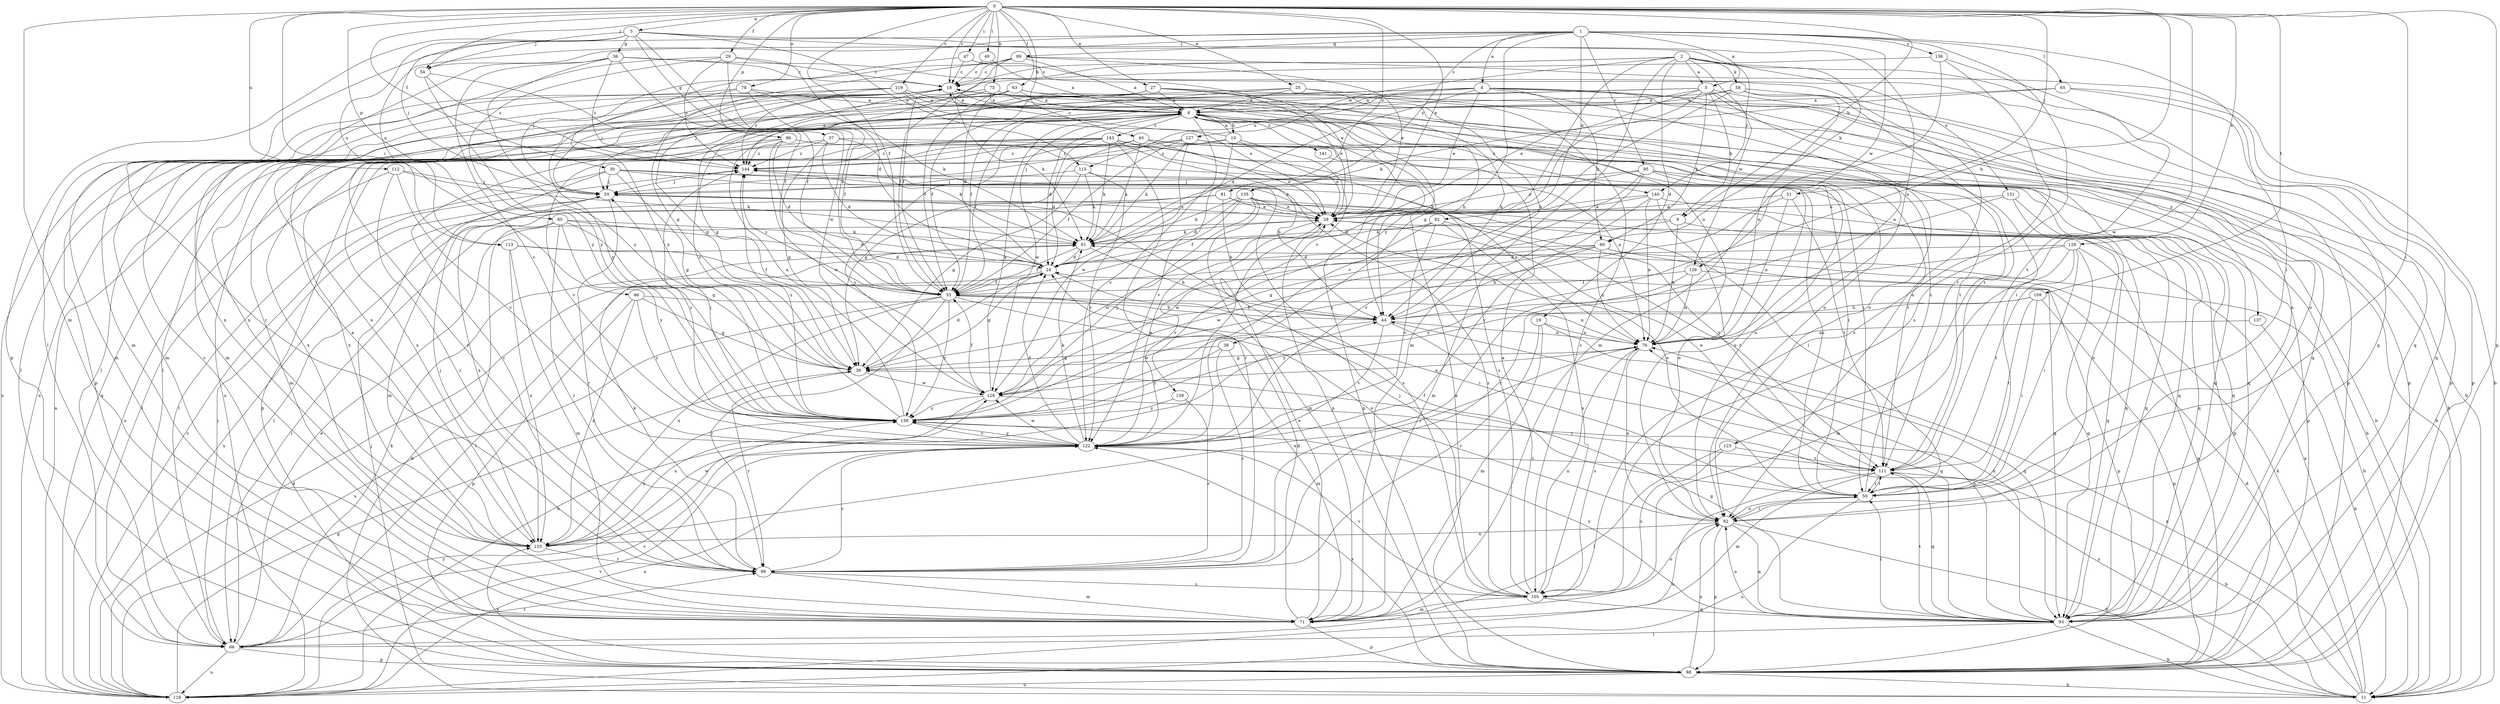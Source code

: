 strict digraph  {
0;
1;
2;
3;
4;
5;
6;
9;
10;
11;
18;
19;
24;
25;
27;
28;
29;
30;
33;
36;
37;
38;
39;
40;
44;
46;
47;
49;
50;
51;
54;
55;
58;
60;
61;
63;
65;
66;
71;
75;
76;
78;
81;
82;
85;
86;
88;
89;
92;
93;
95;
99;
105;
109;
111;
112;
113;
115;
116;
119;
122;
123;
126;
127;
128;
129;
131;
133;
135;
136;
137;
138;
139;
140;
141;
143;
144;
0 -> 3  [label=a];
0 -> 9  [label=b];
0 -> 18  [label=c];
0 -> 25  [label=e];
0 -> 27  [label=e];
0 -> 28  [label=e];
0 -> 29  [label=f];
0 -> 30  [label=f];
0 -> 33  [label=f];
0 -> 40  [label=h];
0 -> 44  [label=h];
0 -> 46  [label=i];
0 -> 47  [label=i];
0 -> 49  [label=i];
0 -> 50  [label=i];
0 -> 51  [label=j];
0 -> 54  [label=j];
0 -> 63  [label=l];
0 -> 71  [label=m];
0 -> 75  [label=n];
0 -> 78  [label=o];
0 -> 81  [label=o];
0 -> 85  [label=p];
0 -> 86  [label=p];
0 -> 88  [label=p];
0 -> 109  [label=t];
0 -> 112  [label=u];
0 -> 119  [label=v];
0 -> 123  [label=w];
0 -> 129  [label=x];
1 -> 4  [label=a];
1 -> 5  [label=a];
1 -> 50  [label=i];
1 -> 54  [label=j];
1 -> 65  [label=l];
1 -> 66  [label=l];
1 -> 89  [label=q];
1 -> 92  [label=q];
1 -> 95  [label=r];
1 -> 105  [label=s];
1 -> 113  [label=u];
1 -> 122  [label=v];
1 -> 126  [label=w];
1 -> 135  [label=y];
1 -> 136  [label=y];
2 -> 5  [label=a];
2 -> 18  [label=c];
2 -> 19  [label=d];
2 -> 33  [label=f];
2 -> 58  [label=k];
2 -> 71  [label=m];
2 -> 111  [label=t];
2 -> 126  [label=w];
2 -> 127  [label=w];
2 -> 131  [label=x];
2 -> 139  [label=z];
2 -> 140  [label=z];
3 -> 36  [label=g];
3 -> 37  [label=g];
3 -> 54  [label=j];
3 -> 55  [label=j];
3 -> 60  [label=k];
3 -> 76  [label=n];
3 -> 88  [label=p];
3 -> 113  [label=u];
3 -> 115  [label=u];
3 -> 128  [label=w];
4 -> 6  [label=a];
4 -> 24  [label=d];
4 -> 28  [label=e];
4 -> 60  [label=k];
4 -> 76  [label=n];
4 -> 82  [label=o];
4 -> 93  [label=q];
4 -> 115  [label=u];
4 -> 116  [label=u];
4 -> 133  [label=x];
4 -> 137  [label=y];
5 -> 6  [label=a];
5 -> 9  [label=b];
5 -> 28  [label=e];
5 -> 38  [label=g];
5 -> 50  [label=i];
5 -> 60  [label=k];
5 -> 66  [label=l];
5 -> 82  [label=o];
5 -> 88  [label=p];
5 -> 116  [label=u];
6 -> 10  [label=b];
6 -> 11  [label=b];
6 -> 24  [label=d];
6 -> 33  [label=f];
6 -> 50  [label=i];
6 -> 99  [label=r];
6 -> 111  [label=t];
6 -> 122  [label=v];
6 -> 128  [label=w];
6 -> 140  [label=z];
6 -> 141  [label=z];
6 -> 143  [label=z];
9 -> 39  [label=g];
9 -> 61  [label=k];
9 -> 76  [label=n];
9 -> 93  [label=q];
10 -> 6  [label=a];
10 -> 18  [label=c];
10 -> 28  [label=e];
10 -> 88  [label=p];
10 -> 122  [label=v];
10 -> 133  [label=x];
10 -> 144  [label=z];
11 -> 24  [label=d];
11 -> 28  [label=e];
11 -> 55  [label=j];
11 -> 61  [label=k];
11 -> 76  [label=n];
11 -> 138  [label=y];
18 -> 6  [label=a];
18 -> 11  [label=b];
18 -> 39  [label=g];
18 -> 71  [label=m];
18 -> 76  [label=n];
18 -> 82  [label=o];
18 -> 88  [label=p];
18 -> 133  [label=x];
19 -> 71  [label=m];
19 -> 76  [label=n];
19 -> 93  [label=q];
19 -> 99  [label=r];
24 -> 33  [label=f];
24 -> 39  [label=g];
24 -> 50  [label=i];
25 -> 6  [label=a];
25 -> 33  [label=f];
25 -> 39  [label=g];
25 -> 44  [label=h];
25 -> 88  [label=p];
27 -> 6  [label=a];
27 -> 28  [label=e];
27 -> 33  [label=f];
27 -> 44  [label=h];
27 -> 66  [label=l];
27 -> 71  [label=m];
27 -> 105  [label=s];
28 -> 61  [label=k];
28 -> 122  [label=v];
28 -> 128  [label=w];
29 -> 18  [label=c];
29 -> 24  [label=d];
29 -> 33  [label=f];
29 -> 71  [label=m];
29 -> 138  [label=y];
29 -> 144  [label=z];
30 -> 28  [label=e];
30 -> 39  [label=g];
30 -> 55  [label=j];
30 -> 66  [label=l];
30 -> 71  [label=m];
30 -> 93  [label=q];
30 -> 105  [label=s];
33 -> 44  [label=h];
33 -> 76  [label=n];
33 -> 82  [label=o];
33 -> 99  [label=r];
33 -> 116  [label=u];
33 -> 133  [label=x];
33 -> 138  [label=y];
33 -> 144  [label=z];
36 -> 18  [label=c];
36 -> 33  [label=f];
36 -> 82  [label=o];
36 -> 99  [label=r];
36 -> 122  [label=v];
36 -> 138  [label=y];
36 -> 144  [label=z];
37 -> 24  [label=d];
37 -> 39  [label=g];
37 -> 61  [label=k];
37 -> 93  [label=q];
37 -> 99  [label=r];
37 -> 144  [label=z];
38 -> 39  [label=g];
38 -> 71  [label=m];
38 -> 99  [label=r];
38 -> 138  [label=y];
39 -> 24  [label=d];
39 -> 99  [label=r];
39 -> 128  [label=w];
40 -> 11  [label=b];
40 -> 28  [label=e];
40 -> 39  [label=g];
40 -> 61  [label=k];
40 -> 82  [label=o];
40 -> 88  [label=p];
40 -> 111  [label=t];
40 -> 122  [label=v];
40 -> 144  [label=z];
44 -> 76  [label=n];
44 -> 93  [label=q];
44 -> 122  [label=v];
44 -> 128  [label=w];
46 -> 39  [label=g];
46 -> 44  [label=h];
46 -> 88  [label=p];
46 -> 133  [label=x];
46 -> 138  [label=y];
47 -> 18  [label=c];
47 -> 28  [label=e];
47 -> 93  [label=q];
47 -> 138  [label=y];
49 -> 6  [label=a];
49 -> 18  [label=c];
50 -> 18  [label=c];
50 -> 28  [label=e];
50 -> 33  [label=f];
50 -> 82  [label=o];
50 -> 111  [label=t];
50 -> 116  [label=u];
50 -> 144  [label=z];
51 -> 28  [label=e];
51 -> 76  [label=n];
51 -> 111  [label=t];
51 -> 138  [label=y];
54 -> 33  [label=f];
54 -> 138  [label=y];
54 -> 144  [label=z];
55 -> 28  [label=e];
55 -> 93  [label=q];
55 -> 99  [label=r];
58 -> 6  [label=a];
58 -> 76  [label=n];
58 -> 88  [label=p];
58 -> 111  [label=t];
58 -> 116  [label=u];
58 -> 122  [label=v];
60 -> 11  [label=b];
60 -> 24  [label=d];
60 -> 44  [label=h];
60 -> 66  [label=l];
60 -> 76  [label=n];
60 -> 93  [label=q];
60 -> 128  [label=w];
61 -> 24  [label=d];
61 -> 33  [label=f];
61 -> 44  [label=h];
63 -> 6  [label=a];
63 -> 24  [label=d];
63 -> 33  [label=f];
63 -> 44  [label=h];
63 -> 66  [label=l];
63 -> 82  [label=o];
63 -> 133  [label=x];
65 -> 6  [label=a];
65 -> 61  [label=k];
65 -> 88  [label=p];
65 -> 93  [label=q];
66 -> 28  [label=e];
66 -> 55  [label=j];
66 -> 61  [label=k];
66 -> 88  [label=p];
66 -> 99  [label=r];
66 -> 116  [label=u];
66 -> 122  [label=v];
71 -> 18  [label=c];
71 -> 24  [label=d];
71 -> 28  [label=e];
71 -> 88  [label=p];
75 -> 6  [label=a];
75 -> 44  [label=h];
75 -> 55  [label=j];
75 -> 61  [label=k];
75 -> 144  [label=z];
76 -> 39  [label=g];
76 -> 82  [label=o];
76 -> 105  [label=s];
76 -> 133  [label=x];
78 -> 6  [label=a];
78 -> 33  [label=f];
78 -> 61  [label=k];
78 -> 71  [label=m];
78 -> 138  [label=y];
81 -> 28  [label=e];
81 -> 44  [label=h];
81 -> 66  [label=l];
81 -> 111  [label=t];
81 -> 133  [label=x];
82 -> 11  [label=b];
82 -> 50  [label=i];
82 -> 88  [label=p];
82 -> 93  [label=q];
82 -> 133  [label=x];
85 -> 11  [label=b];
85 -> 24  [label=d];
85 -> 39  [label=g];
85 -> 61  [label=k];
85 -> 66  [label=l];
85 -> 99  [label=r];
85 -> 138  [label=y];
86 -> 24  [label=d];
86 -> 50  [label=i];
86 -> 71  [label=m];
86 -> 128  [label=w];
86 -> 133  [label=x];
86 -> 144  [label=z];
88 -> 6  [label=a];
88 -> 11  [label=b];
88 -> 82  [label=o];
88 -> 116  [label=u];
88 -> 122  [label=v];
88 -> 133  [label=x];
89 -> 6  [label=a];
89 -> 11  [label=b];
89 -> 18  [label=c];
89 -> 28  [label=e];
89 -> 33  [label=f];
89 -> 39  [label=g];
89 -> 55  [label=j];
92 -> 61  [label=k];
92 -> 105  [label=s];
92 -> 111  [label=t];
92 -> 122  [label=v];
92 -> 128  [label=w];
93 -> 11  [label=b];
93 -> 39  [label=g];
93 -> 44  [label=h];
93 -> 50  [label=i];
93 -> 66  [label=l];
93 -> 76  [label=n];
93 -> 82  [label=o];
93 -> 111  [label=t];
93 -> 138  [label=y];
95 -> 11  [label=b];
95 -> 28  [label=e];
95 -> 55  [label=j];
95 -> 71  [label=m];
95 -> 88  [label=p];
95 -> 93  [label=q];
95 -> 122  [label=v];
99 -> 61  [label=k];
99 -> 71  [label=m];
99 -> 105  [label=s];
99 -> 122  [label=v];
105 -> 6  [label=a];
105 -> 55  [label=j];
105 -> 71  [label=m];
105 -> 76  [label=n];
105 -> 82  [label=o];
105 -> 93  [label=q];
105 -> 122  [label=v];
105 -> 144  [label=z];
109 -> 44  [label=h];
109 -> 50  [label=i];
109 -> 88  [label=p];
109 -> 111  [label=t];
109 -> 138  [label=y];
111 -> 11  [label=b];
111 -> 28  [label=e];
111 -> 50  [label=i];
111 -> 71  [label=m];
111 -> 93  [label=q];
111 -> 116  [label=u];
112 -> 55  [label=j];
112 -> 61  [label=k];
112 -> 66  [label=l];
112 -> 99  [label=r];
112 -> 122  [label=v];
113 -> 24  [label=d];
113 -> 33  [label=f];
113 -> 71  [label=m];
113 -> 133  [label=x];
115 -> 39  [label=g];
115 -> 55  [label=j];
115 -> 61  [label=k];
115 -> 82  [label=o];
115 -> 122  [label=v];
116 -> 6  [label=a];
116 -> 24  [label=d];
116 -> 39  [label=g];
116 -> 44  [label=h];
116 -> 122  [label=v];
116 -> 138  [label=y];
116 -> 144  [label=z];
119 -> 6  [label=a];
119 -> 28  [label=e];
119 -> 55  [label=j];
119 -> 111  [label=t];
119 -> 116  [label=u];
119 -> 144  [label=z];
122 -> 24  [label=d];
122 -> 28  [label=e];
122 -> 61  [label=k];
122 -> 111  [label=t];
122 -> 116  [label=u];
122 -> 128  [label=w];
122 -> 138  [label=y];
122 -> 144  [label=z];
123 -> 66  [label=l];
123 -> 105  [label=s];
123 -> 111  [label=t];
126 -> 33  [label=f];
126 -> 76  [label=n];
126 -> 88  [label=p];
126 -> 99  [label=r];
127 -> 11  [label=b];
127 -> 33  [label=f];
127 -> 55  [label=j];
127 -> 61  [label=k];
127 -> 93  [label=q];
127 -> 128  [label=w];
127 -> 144  [label=z];
128 -> 6  [label=a];
128 -> 33  [label=f];
128 -> 76  [label=n];
128 -> 111  [label=t];
128 -> 133  [label=x];
128 -> 138  [label=y];
129 -> 24  [label=d];
129 -> 50  [label=i];
129 -> 71  [label=m];
129 -> 88  [label=p];
129 -> 93  [label=q];
129 -> 111  [label=t];
129 -> 138  [label=y];
131 -> 28  [label=e];
131 -> 88  [label=p];
131 -> 93  [label=q];
131 -> 99  [label=r];
133 -> 6  [label=a];
133 -> 55  [label=j];
133 -> 99  [label=r];
133 -> 128  [label=w];
133 -> 138  [label=y];
135 -> 24  [label=d];
135 -> 28  [label=e];
135 -> 33  [label=f];
135 -> 50  [label=i];
135 -> 61  [label=k];
135 -> 71  [label=m];
135 -> 82  [label=o];
135 -> 138  [label=y];
136 -> 18  [label=c];
136 -> 71  [label=m];
136 -> 93  [label=q];
136 -> 105  [label=s];
137 -> 11  [label=b];
137 -> 76  [label=n];
138 -> 6  [label=a];
138 -> 18  [label=c];
138 -> 55  [label=j];
138 -> 122  [label=v];
138 -> 144  [label=z];
139 -> 99  [label=r];
139 -> 138  [label=y];
140 -> 28  [label=e];
140 -> 76  [label=n];
140 -> 82  [label=o];
140 -> 93  [label=q];
140 -> 116  [label=u];
140 -> 122  [label=v];
141 -> 88  [label=p];
143 -> 24  [label=d];
143 -> 44  [label=h];
143 -> 61  [label=k];
143 -> 76  [label=n];
143 -> 99  [label=r];
143 -> 105  [label=s];
143 -> 116  [label=u];
143 -> 133  [label=x];
143 -> 138  [label=y];
143 -> 144  [label=z];
144 -> 55  [label=j];
144 -> 76  [label=n];
}
